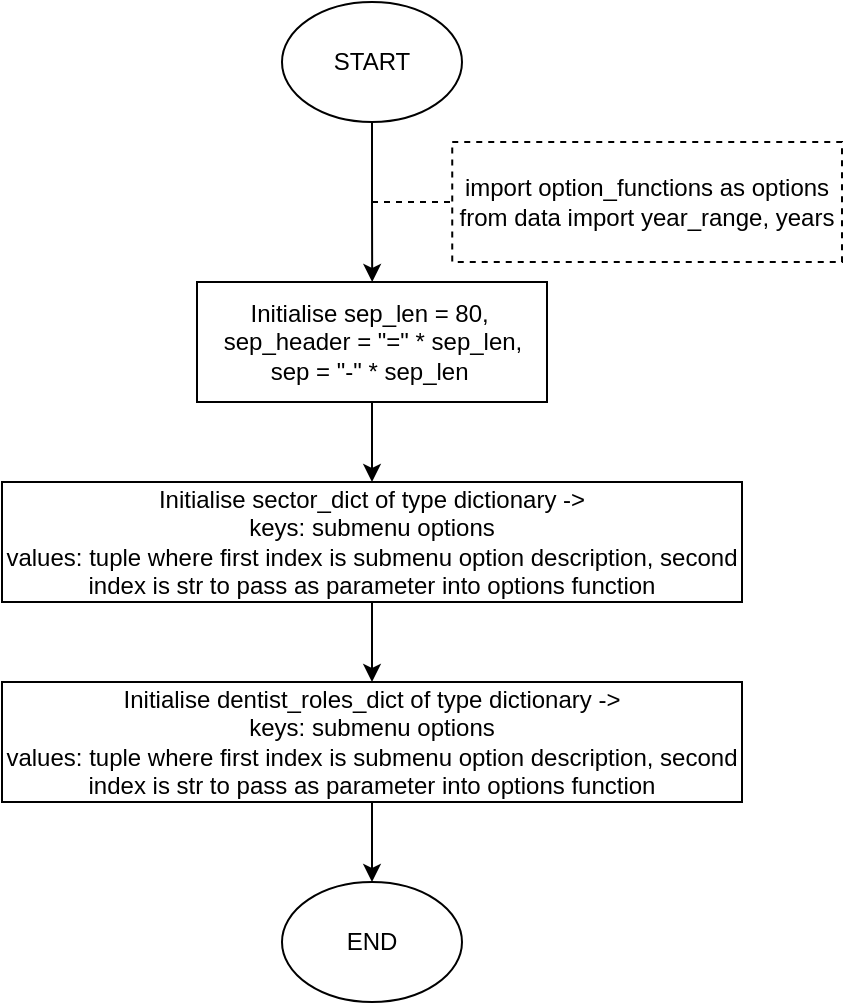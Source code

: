 <mxfile version="20.7.4" type="github">
  <diagram id="lAaDq1u4fU7EG99VjuwV" name="Page-1">
    <mxGraphModel dx="1242" dy="573" grid="1" gridSize="10" guides="1" tooltips="1" connect="1" arrows="1" fold="1" page="1" pageScale="1" pageWidth="850" pageHeight="1100" math="0" shadow="0">
      <root>
        <mxCell id="0" />
        <mxCell id="1" parent="0" />
        <mxCell id="LtVqr1XpOHOEltWdgd7_-1" value="" style="edgeStyle=orthogonalEdgeStyle;rounded=0;orthogonalLoop=1;jettySize=auto;html=1;" edge="1" parent="1" source="LtVqr1XpOHOEltWdgd7_-2">
          <mxGeometry relative="1" as="geometry">
            <mxPoint x="215.1" y="140" as="targetPoint" />
          </mxGeometry>
        </mxCell>
        <mxCell id="LtVqr1XpOHOEltWdgd7_-2" value="START" style="ellipse;whiteSpace=wrap;html=1;rounded=0;" vertex="1" parent="1">
          <mxGeometry x="170" width="90" height="60" as="geometry" />
        </mxCell>
        <mxCell id="LtVqr1XpOHOEltWdgd7_-3" value="&lt;div&gt;import option_functions as options&lt;/div&gt;&lt;div&gt;from data import year_range, years&lt;/div&gt;" style="rounded=0;whiteSpace=wrap;html=1;glass=0;dashed=1;" vertex="1" parent="1">
          <mxGeometry x="255.12" y="70" width="194.88" height="60" as="geometry" />
        </mxCell>
        <mxCell id="LtVqr1XpOHOEltWdgd7_-4" value="" style="endArrow=none;dashed=1;html=1;rounded=0;strokeColor=default;entryX=0;entryY=0.5;entryDx=0;entryDy=0;" edge="1" parent="1" target="LtVqr1XpOHOEltWdgd7_-3">
          <mxGeometry width="50" height="50" relative="1" as="geometry">
            <mxPoint x="215" y="100" as="sourcePoint" />
            <mxPoint x="407.12" y="320" as="targetPoint" />
          </mxGeometry>
        </mxCell>
        <mxCell id="LtVqr1XpOHOEltWdgd7_-7" value="" style="edgeStyle=orthogonalEdgeStyle;rounded=0;orthogonalLoop=1;jettySize=auto;html=1;" edge="1" parent="1" source="LtVqr1XpOHOEltWdgd7_-5" target="LtVqr1XpOHOEltWdgd7_-6">
          <mxGeometry relative="1" as="geometry" />
        </mxCell>
        <mxCell id="LtVqr1XpOHOEltWdgd7_-5" value="Initialise sep_len = 80,&amp;nbsp;&lt;br&gt;&lt;span style=&quot;background-color: initial;&quot;&gt;sep_header = &quot;=&quot; * sep_len,&lt;br&gt;&lt;/span&gt;&lt;span style=&quot;background-color: initial;&quot;&gt;sep = &quot;-&quot; * sep_len&lt;/span&gt;&amp;nbsp;" style="rounded=0;whiteSpace=wrap;html=1;" vertex="1" parent="1">
          <mxGeometry x="127.5" y="140" width="175" height="60" as="geometry" />
        </mxCell>
        <mxCell id="LtVqr1XpOHOEltWdgd7_-9" value="" style="edgeStyle=orthogonalEdgeStyle;rounded=0;orthogonalLoop=1;jettySize=auto;html=1;" edge="1" parent="1" source="LtVqr1XpOHOEltWdgd7_-6" target="LtVqr1XpOHOEltWdgd7_-8">
          <mxGeometry relative="1" as="geometry" />
        </mxCell>
        <mxCell id="LtVqr1XpOHOEltWdgd7_-6" value="Initialise sector_dict of type dictionary -&amp;gt; &lt;br&gt;keys: submenu options&lt;br&gt;values: tuple where first index is submenu option description, second index is str to pass as parameter into options function" style="whiteSpace=wrap;html=1;rounded=0;" vertex="1" parent="1">
          <mxGeometry x="30" y="240" width="370" height="60" as="geometry" />
        </mxCell>
        <mxCell id="LtVqr1XpOHOEltWdgd7_-11" value="" style="edgeStyle=orthogonalEdgeStyle;rounded=0;orthogonalLoop=1;jettySize=auto;html=1;" edge="1" parent="1" source="LtVqr1XpOHOEltWdgd7_-8" target="LtVqr1XpOHOEltWdgd7_-10">
          <mxGeometry relative="1" as="geometry" />
        </mxCell>
        <mxCell id="LtVqr1XpOHOEltWdgd7_-8" value="Initialise dentist_roles_dict of type dictionary -&amp;gt; &lt;br&gt;keys: submenu options&lt;br&gt;values: tuple where first index is submenu option description, second index is str to pass as parameter into options function" style="whiteSpace=wrap;html=1;rounded=0;" vertex="1" parent="1">
          <mxGeometry x="30" y="340" width="370" height="60" as="geometry" />
        </mxCell>
        <mxCell id="LtVqr1XpOHOEltWdgd7_-10" value="END" style="ellipse;whiteSpace=wrap;html=1;rounded=0;" vertex="1" parent="1">
          <mxGeometry x="170" y="440" width="90" height="60" as="geometry" />
        </mxCell>
      </root>
    </mxGraphModel>
  </diagram>
</mxfile>
